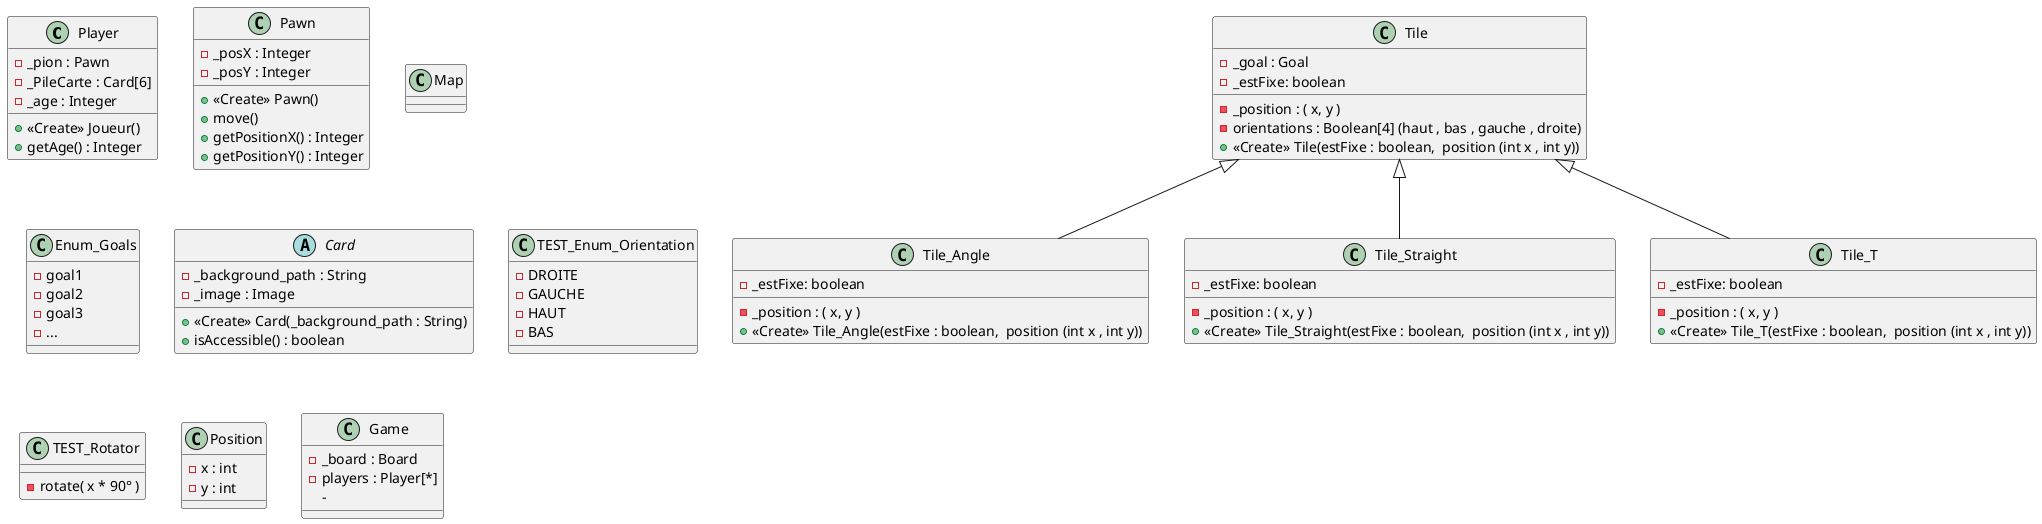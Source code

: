 @startuml
class Player {
- _pion : Pawn
- _PileCarte : Card[6]
- _age : Integer
+ <<Create>> Joueur()
+ getAge() : Integer

}
class Pawn{
- _posX : Integer
- _posY : Integer
+ <<Create>> Pawn()
+ move()
+ getPositionX() : Integer
+ getPositionY() : Integer
}

class Map{
}

class Tile {
    - _goal : Goal
    - _estFixe: boolean
    - _position : ( x, y )
    - orientations : Boolean[4] (haut , bas , gauche , droite)
    + <<Create>> Tile(estFixe : boolean,  position (int x , int y))
}

class Enum_Goals {
    - goal1
    - goal2
    - goal3
    - ...
}

class Tile_Angle extends Tile{
    - _estFixe: boolean
    - _position : ( x, y )
    + <<Create>> Tile_Angle(estFixe : boolean,  position (int x , int y))
}

class Tile_Straight extends Tile {
    - _estFixe: boolean
    - _position : ( x, y )
    + <<Create>> Tile_Straight(estFixe : boolean,  position (int x , int y))
}

class Tile_T extends Tile {
    - _estFixe: boolean
    - _position : ( x, y )
    + <<Create>> Tile_T(estFixe : boolean,  position (int x , int y))
}

abstract Card {
    - _background_path : String
    - _image : Image
    + <<Create>> Card(_background_path : String)
    + isAccessible() : boolean
    }


class TEST_Enum_Orientation {
    - DROITE
    - GAUCHE
    - HAUT
    - BAS
}

class TEST_Rotator {
    - rotate( x * 90° )
}


class Position {
    - x : int
    - y : int
}

class Game {
    - _board : Board
    - players : Player[*]
    -

}
@enduml
